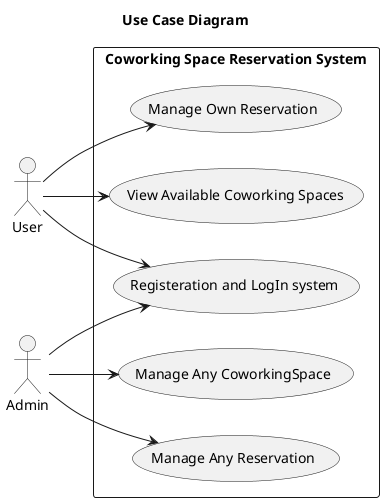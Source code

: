 @startuml UseCaseDiagram
title Use Case Diagram
left to right direction
actor User
actor Admin

rectangle "Coworking Space Reservation System" {
  User --> (Registeration and LogIn system)

  User --> (View Available Coworking Spaces)
  User --> (Manage Own Reservation)

 
  Admin --> (Registeration and LogIn system)
  Admin --> (Manage Any Reservation)
  Admin --> (Manage Any CoworkingSpace)

}
@enduml